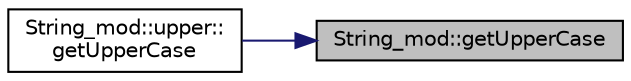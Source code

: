 digraph "String_mod::getUpperCase"
{
 // LATEX_PDF_SIZE
  edge [fontname="Helvetica",fontsize="10",labelfontname="Helvetica",labelfontsize="10"];
  node [fontname="Helvetica",fontsize="10",shape=record];
  rankdir="RL";
  Node1 [label="String_mod::getUpperCase",height=0.2,width=0.4,color="black", fillcolor="grey75", style="filled", fontcolor="black",tooltip="Return the uppercase of the input assumed-size character vector."];
  Node1 -> Node2 [dir="back",color="midnightblue",fontsize="10",style="solid",fontname="Helvetica"];
  Node2 [label="String_mod::upper::\lgetUpperCase",height=0.2,width=0.4,color="black", fillcolor="white", style="filled",URL="$interfaceString__mod_1_1upper.html#a533ef8e64c59d745bf57ee8ae21f319e",tooltip="Return the uppercase of the input assumed-size character vector."];
}
